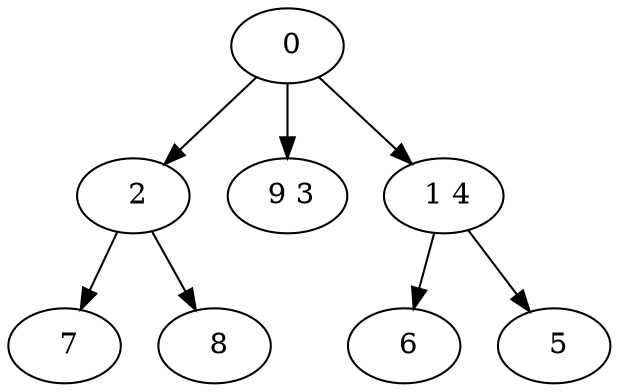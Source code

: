 digraph mytree {
" 0" -> " 2";
" 0" -> " 9 3";
" 0" -> " 1 4";
" 2" -> " 7";
" 2" -> " 8";
" 9 3";
" 1 4" -> " 6";
" 1 4" -> " 5";
" 6";
" 7";
" 8";
" 5";
}
